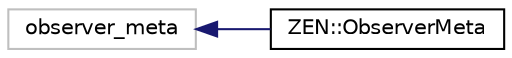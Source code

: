 digraph "Graphical Class Hierarchy"
{
 // LATEX_PDF_SIZE
  edge [fontname="Helvetica",fontsize="10",labelfontname="Helvetica",labelfontsize="10"];
  node [fontname="Helvetica",fontsize="10",shape=record];
  rankdir="LR";
  Node60 [label="observer_meta",height=0.2,width=0.4,color="grey75", fillcolor="white", style="filled",tooltip=" "];
  Node60 -> Node0 [dir="back",color="midnightblue",fontsize="10",style="solid",fontname="Helvetica"];
  Node0 [label="ZEN::ObserverMeta",height=0.2,width=0.4,color="black", fillcolor="white", style="filled",URL="$structZEN_1_1ObserverMeta.html",tooltip=" "];
}
